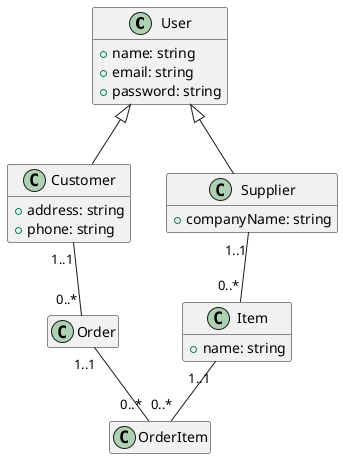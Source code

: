 @startuml

hide empty members

class User {
    +name: string
    +email: string
    +password: string
}
class Customer {
    +address: string
    +phone: string
}
class Supplier {
    +companyName: string
}

class Order
class Item {
    +name: string
}
class OrderItem

User <|-- Customer
User <|-- Supplier

Customer "1..1" -- "0..*" Order
Supplier "1..1" -- "0..*" Item

Order "1..1" -- "0..*" OrderItem
Item "1..1" -- "0..*" OrderItem

@enduml